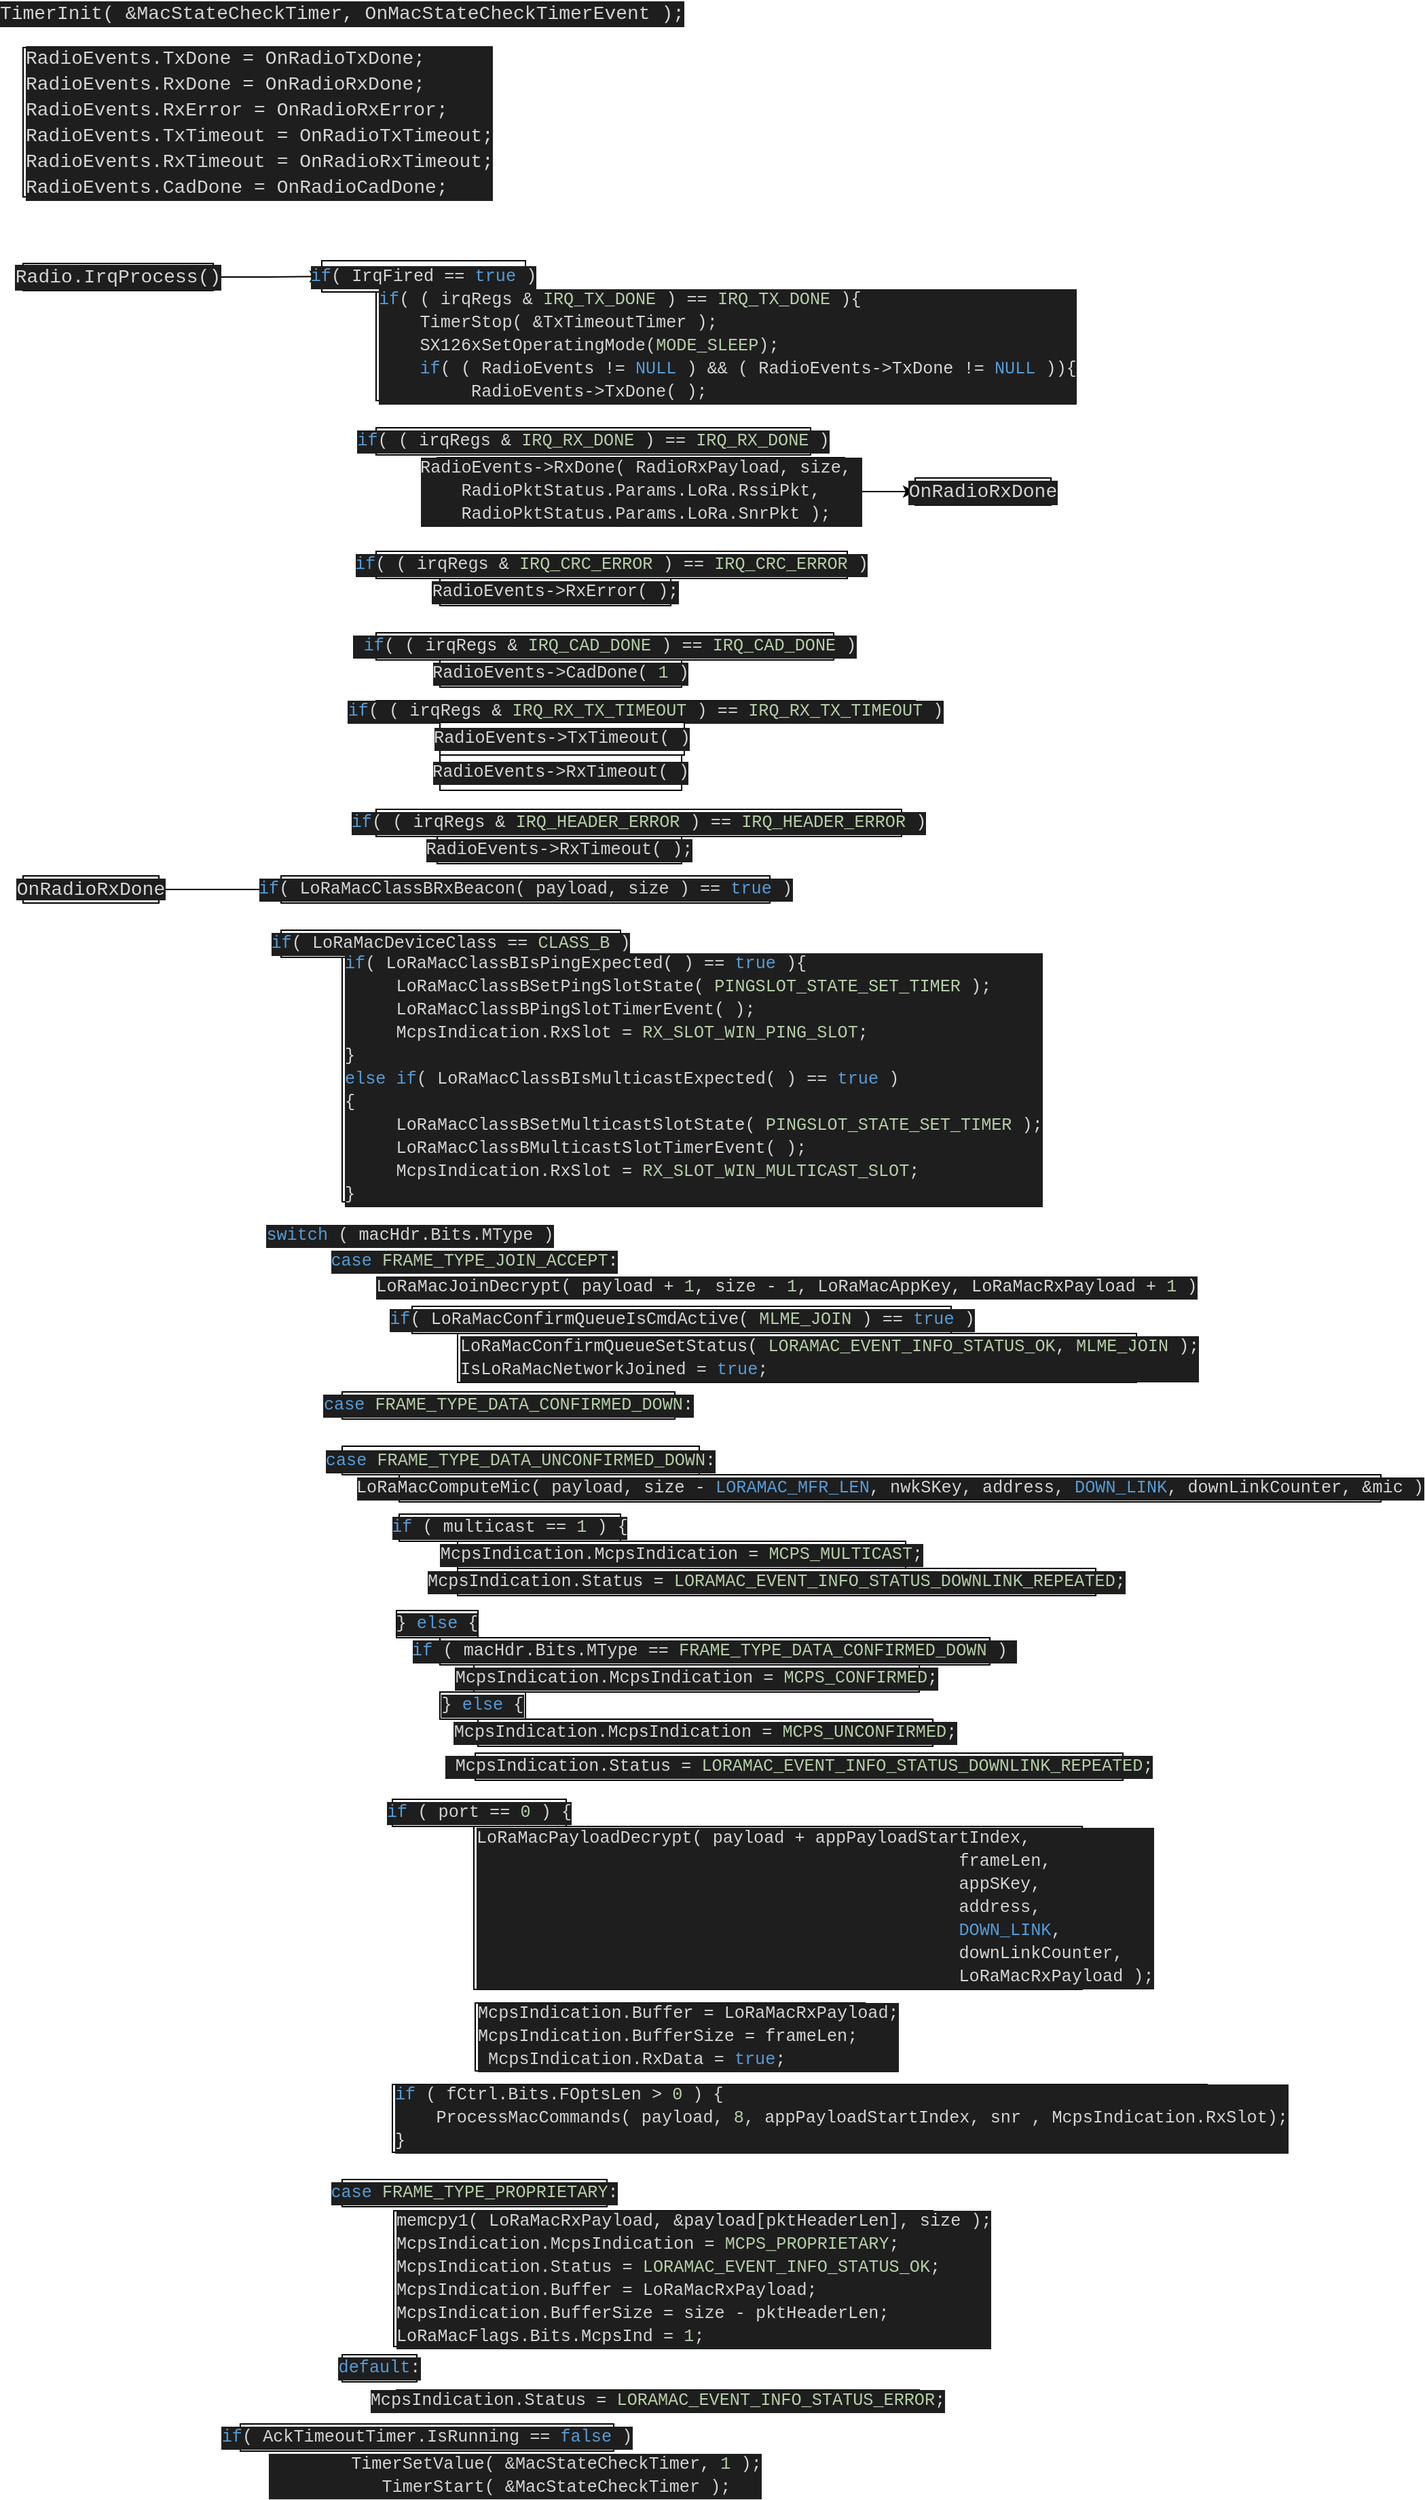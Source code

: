 <mxfile version="12.2.4" pages="1"><diagram id="LWClkBA8g_EKcAiFjIEn" name="Page-1"><mxGraphModel dx="1040" dy="587" grid="1" gridSize="10" guides="1" tooltips="1" connect="1" arrows="1" fold="1" page="1" pageScale="1" pageWidth="827" pageHeight="1169" math="0" shadow="0"><root><mxCell id="0"/><mxCell id="1" parent="0"/><mxCell id="9" value="" style="edgeStyle=orthogonalEdgeStyle;rounded=0;orthogonalLoop=1;jettySize=auto;html=1;" parent="1" source="2" target="8" edge="1"><mxGeometry relative="1" as="geometry"/></mxCell><mxCell id="2" value="&lt;div style=&quot;color: rgb(212 , 212 , 212) ; background-color: rgb(30 , 30 , 30) ; font-family: &amp;#34;consolas&amp;#34; , &amp;#34;courier new&amp;#34; , monospace ; font-size: 14px ; line-height: 19px ; white-space: pre&quot;&gt;Radio.IrqProcess()&lt;/div&gt;" style="rounded=0;whiteSpace=wrap;html=1;" parent="1" vertex="1"><mxGeometry x="40" y="229" width="140" height="20" as="geometry"/></mxCell><mxCell id="8" value="&lt;div style=&quot;color: rgb(212 , 212 , 212) ; background-color: rgb(30 , 30 , 30) ; font-family: &amp;#34;consolas&amp;#34; , &amp;#34;courier new&amp;#34; , monospace ; font-size: 14px ; line-height: 19px ; white-space: pre&quot;&gt;&lt;div style=&quot;font-family: &amp;#34;consolas&amp;#34; , &amp;#34;courier new&amp;#34; , monospace ; font-size: 12.6px ; line-height: 17px&quot;&gt;&lt;span style=&quot;color: #569cd6&quot;&gt;if&lt;/span&gt;( IrqFired == &lt;span style=&quot;color: #569cd6&quot;&gt;true&lt;/span&gt; )&lt;/div&gt;&lt;/div&gt;" style="rounded=0;whiteSpace=wrap;html=1;" parent="1" vertex="1"><mxGeometry x="260" y="227" width="150" height="23" as="geometry"/></mxCell><mxCell id="4" value="&lt;div style=&quot;color: rgb(212 , 212 , 212) ; background-color: rgb(30 , 30 , 30) ; font-family: &amp;#34;consolas&amp;#34; , &amp;#34;courier new&amp;#34; , monospace ; font-size: 14px ; line-height: 19px ; white-space: pre&quot;&gt;TimerInit( &amp;amp;MacStateCheckTimer, OnMacStateCheckTimerEvent );&lt;/div&gt;" style="rounded=0;whiteSpace=wrap;html=1;" parent="1" vertex="1"><mxGeometry x="50" y="40" width="450" height="10" as="geometry"/></mxCell><mxCell id="5" value="&lt;div style=&quot;color: rgb(212 , 212 , 212) ; background-color: rgb(30 , 30 , 30) ; font-family: &amp;#34;consolas&amp;#34; , &amp;#34;courier new&amp;#34; , monospace ; font-size: 14px ; line-height: 19px ; white-space: pre&quot;&gt;&lt;div&gt;RadioEvents.TxDone = OnRadioTxDone;&lt;/div&gt;&lt;div&gt;RadioEvents.RxDone = OnRadioRxDone;&lt;/div&gt;&lt;div&gt;RadioEvents.RxError = OnRadioRxError;&lt;/div&gt;&lt;div&gt;RadioEvents.TxTimeout = OnRadioTxTimeout;&lt;/div&gt;&lt;div&gt;RadioEvents.RxTimeout = OnRadioRxTimeout;&lt;/div&gt;&lt;div&gt;&lt;div style=&quot;font-family: &amp;#34;consolas&amp;#34; , &amp;#34;courier new&amp;#34; , monospace ; line-height: 19px&quot;&gt;RadioEvents.CadDone = OnRadioCadDone;&lt;/div&gt;&lt;/div&gt;&lt;/div&gt;" style="rounded=0;whiteSpace=wrap;html=1;align=left;" parent="1" vertex="1"><mxGeometry x="40" y="70" width="320" height="110" as="geometry"/></mxCell><mxCell id="7" value="&lt;div style=&quot;color: rgb(212 , 212 , 212) ; background-color: rgb(30 , 30 , 30) ; font-family: &amp;#34;consolas&amp;#34; , &amp;#34;courier new&amp;#34; , monospace ; font-size: 12.6px ; line-height: 17px ; white-space: pre&quot;&gt;&lt;div&gt;&lt;span style=&quot;color: #569cd6&quot;&gt;if&lt;/span&gt;( ( irqRegs &amp;amp; &lt;span style=&quot;color: #b5cea8&quot;&gt;IRQ_TX_DONE&lt;/span&gt; ) == &lt;span style=&quot;color: #b5cea8&quot;&gt;IRQ_TX_DONE&lt;/span&gt; ){&lt;/div&gt;&lt;div&gt;&amp;nbsp; &amp;nbsp; TimerStop( &amp;amp;TxTimeoutTimer );&lt;/div&gt;&lt;div&gt;&amp;nbsp; &amp;nbsp; SX126xSetOperatingMode(&lt;span style=&quot;color: #b5cea8&quot;&gt;MODE_SLEEP&lt;/span&gt;);&lt;/div&gt;&lt;div&gt;&amp;nbsp; &amp;nbsp; &lt;span style=&quot;color: #569cd6&quot;&gt;if&lt;/span&gt;( ( RadioEvents != &lt;span style=&quot;color: #569cd6&quot;&gt;NULL&lt;/span&gt; ) &amp;amp;&amp;amp; ( RadioEvents-&amp;gt;TxDone != &lt;span style=&quot;color: #569cd6&quot;&gt;NULL&lt;/span&gt; )){&lt;/div&gt;&lt;div&gt;&amp;nbsp; &amp;nbsp; &amp;nbsp; &amp;nbsp; &amp;nbsp;RadioEvents-&amp;gt;TxDone( );&lt;/div&gt;&lt;/div&gt;" style="rounded=0;whiteSpace=wrap;html=1;align=left;" parent="1" vertex="1"><mxGeometry x="300" y="250" width="460" height="80" as="geometry"/></mxCell><mxCell id="10" value="&lt;div style=&quot;color: rgb(212 , 212 , 212) ; background-color: rgb(30 , 30 , 30) ; font-family: &amp;#34;consolas&amp;#34; , &amp;#34;courier new&amp;#34; , monospace ; font-size: 12.6px ; line-height: 17px ; white-space: pre&quot;&gt;&lt;span style=&quot;color: #569cd6&quot;&gt;if&lt;/span&gt;( ( irqRegs &amp;amp; &lt;span style=&quot;color: #b5cea8&quot;&gt;IRQ_RX_DONE&lt;/span&gt; ) == &lt;span style=&quot;color: #b5cea8&quot;&gt;IRQ_RX_DONE&lt;/span&gt; )&lt;/div&gt;" style="rounded=0;whiteSpace=wrap;html=1;" parent="1" vertex="1"><mxGeometry x="300" y="350" width="320" height="20" as="geometry"/></mxCell><mxCell id="13" value="" style="edgeStyle=orthogonalEdgeStyle;rounded=0;orthogonalLoop=1;jettySize=auto;html=1;" parent="1" source="11" target="12" edge="1"><mxGeometry relative="1" as="geometry"/></mxCell><mxCell id="11" value="&lt;div style=&quot;color: rgb(212 , 212 , 212) ; background-color: rgb(30 , 30 , 30) ; font-family: &amp;#34;consolas&amp;#34; , &amp;#34;courier new&amp;#34; , monospace ; font-size: 12.6px ; line-height: 17px ; white-space: pre&quot;&gt;RadioEvents-&amp;gt;RxDone( RadioRxPayload, size, &lt;/div&gt;&lt;div style=&quot;color: rgb(212 , 212 , 212) ; background-color: rgb(30 , 30 , 30) ; font-family: &amp;#34;consolas&amp;#34; , &amp;#34;courier new&amp;#34; , monospace ; font-size: 12.6px ; line-height: 17px ; white-space: pre&quot;&gt;RadioPktStatus.Params.LoRa.RssiPkt,&lt;/div&gt;&lt;div style=&quot;color: rgb(212 , 212 , 212) ; background-color: rgb(30 , 30 , 30) ; font-family: &amp;#34;consolas&amp;#34; , &amp;#34;courier new&amp;#34; , monospace ; font-size: 12.6px ; line-height: 17px ; white-space: pre&quot;&gt; RadioPktStatus.Params.LoRa.SnrPkt );&lt;/div&gt;" style="rounded=0;whiteSpace=wrap;html=1;" parent="1" vertex="1"><mxGeometry x="345" y="372" width="300" height="50" as="geometry"/></mxCell><mxCell id="12" value="&lt;div style=&quot;color: rgb(212 , 212 , 212) ; background-color: rgb(30 , 30 , 30) ; font-family: &amp;#34;consolas&amp;#34; , &amp;#34;courier new&amp;#34; , monospace ; font-size: 12.6px ; line-height: 17px ; white-space: pre&quot;&gt;&lt;span style=&quot;font-size: 14px ; text-align: left&quot;&gt;OnRadioRxDone&lt;/span&gt;&lt;br&gt;&lt;/div&gt;" style="rounded=0;whiteSpace=wrap;html=1;" parent="1" vertex="1"><mxGeometry x="697" y="387" width="100" height="20" as="geometry"/></mxCell><mxCell id="14" value="&lt;div style=&quot;color: rgb(212 , 212 , 212) ; background-color: rgb(30 , 30 , 30) ; font-family: &amp;#34;consolas&amp;#34; , &amp;#34;courier new&amp;#34; , monospace ; font-size: 12.6px ; line-height: 17px ; white-space: pre&quot;&gt;&lt;span style=&quot;color: #569cd6&quot;&gt;if&lt;/span&gt;( ( irqRegs &amp;amp; &lt;span style=&quot;color: #b5cea8&quot;&gt;IRQ_CRC_ERROR&lt;/span&gt; ) == &lt;span style=&quot;color: #b5cea8&quot;&gt;IRQ_CRC_ERROR&lt;/span&gt; )&lt;/div&gt;" style="rounded=0;whiteSpace=wrap;html=1;" parent="1" vertex="1"><mxGeometry x="300" y="441" width="347" height="20" as="geometry"/></mxCell><mxCell id="15" value="&lt;div style=&quot;color: rgb(212 , 212 , 212) ; background-color: rgb(30 , 30 , 30) ; font-family: &amp;#34;consolas&amp;#34; , &amp;#34;courier new&amp;#34; , monospace ; font-size: 12.6px ; line-height: 17px ; white-space: pre&quot;&gt;RadioEvents-&amp;gt;RxError( );&lt;/div&gt;" style="rounded=0;whiteSpace=wrap;html=1;" parent="1" vertex="1"><mxGeometry x="347" y="461" width="170" height="20" as="geometry"/></mxCell><mxCell id="16" value="&lt;div style=&quot;color: rgb(212 , 212 , 212) ; background-color: rgb(30 , 30 , 30) ; font-family: &amp;#34;consolas&amp;#34; , &amp;#34;courier new&amp;#34; , monospace ; font-size: 12.6px ; line-height: 17px ; white-space: pre&quot;&gt;&amp;nbsp;&lt;span style=&quot;color: #569cd6&quot;&gt;if&lt;/span&gt;( ( irqRegs &amp;amp; &lt;span style=&quot;color: #b5cea8&quot;&gt;IRQ_CAD_DONE&lt;/span&gt; ) == &lt;span style=&quot;color: #b5cea8&quot;&gt;IRQ_CAD_DONE&lt;/span&gt; )&lt;/div&gt;" style="rounded=0;whiteSpace=wrap;html=1;" parent="1" vertex="1"><mxGeometry x="300" y="501" width="337" height="20" as="geometry"/></mxCell><mxCell id="17" value="&lt;div style=&quot;color: rgb(212 , 212 , 212) ; background-color: rgb(30 , 30 , 30) ; font-family: &amp;#34;consolas&amp;#34; , &amp;#34;courier new&amp;#34; , monospace ; font-size: 12.6px ; line-height: 17px ; white-space: pre&quot;&gt;RadioEvents-&amp;gt;CadDone( &lt;span style=&quot;color: #b5cea8&quot;&gt;1&lt;/span&gt; )&lt;/div&gt;" style="rounded=0;whiteSpace=wrap;html=1;" parent="1" vertex="1"><mxGeometry x="347" y="521" width="178" height="20" as="geometry"/></mxCell><mxCell id="18" value="&lt;div style=&quot;color: rgb(212 , 212 , 212) ; background-color: rgb(30 , 30 , 30) ; font-family: &amp;#34;consolas&amp;#34; , &amp;#34;courier new&amp;#34; , monospace ; font-size: 12.6px ; line-height: 17px ; white-space: pre&quot;&gt;&lt;span style=&quot;color: #569cd6&quot;&gt;if&lt;/span&gt;( ( irqRegs &amp;amp; &lt;span style=&quot;color: #b5cea8&quot;&gt;IRQ_RX_TX_TIMEOUT&lt;/span&gt; ) == &lt;span style=&quot;color: #b5cea8&quot;&gt;IRQ_RX_TX_TIMEOUT&lt;/span&gt; )&lt;/div&gt;" style="rounded=0;whiteSpace=wrap;html=1;" parent="1" vertex="1"><mxGeometry x="300" y="551" width="397" height="16" as="geometry"/></mxCell><mxCell id="19" value="&lt;div style=&quot;color: rgb(212 , 212 , 212) ; background-color: rgb(30 , 30 , 30) ; font-family: &amp;#34;consolas&amp;#34; , &amp;#34;courier new&amp;#34; , monospace ; font-size: 12.6px ; line-height: 17px ; white-space: pre&quot;&gt;RadioEvents-&amp;gt;TxTimeout( )&lt;/div&gt;" style="rounded=0;whiteSpace=wrap;html=1;" parent="1" vertex="1"><mxGeometry x="347" y="567" width="180" height="24" as="geometry"/></mxCell><mxCell id="20" value="&lt;div style=&quot;color: rgb(212 , 212 , 212) ; background-color: rgb(30 , 30 , 30) ; font-family: &amp;#34;consolas&amp;#34; , &amp;#34;courier new&amp;#34; , monospace ; font-size: 12.6px ; line-height: 17px ; white-space: pre&quot;&gt;RadioEvents-&amp;gt;RxTimeout( )&lt;/div&gt;" style="rounded=0;whiteSpace=wrap;html=1;" parent="1" vertex="1"><mxGeometry x="347" y="591" width="178" height="26" as="geometry"/></mxCell><mxCell id="21" value="&lt;div style=&quot;color: rgb(212 , 212 , 212) ; background-color: rgb(30 , 30 , 30) ; font-family: &amp;#34;consolas&amp;#34; , &amp;#34;courier new&amp;#34; , monospace ; font-size: 12.6px ; line-height: 17px ; white-space: pre&quot;&gt;&lt;span style=&quot;color: #569cd6&quot;&gt;if&lt;/span&gt;( ( irqRegs &amp;amp; &lt;span style=&quot;color: #b5cea8&quot;&gt;IRQ_HEADER_ERROR&lt;/span&gt; ) == &lt;span style=&quot;color: #b5cea8&quot;&gt;IRQ_HEADER_ERROR&lt;/span&gt; )&lt;/div&gt;" style="rounded=0;whiteSpace=wrap;html=1;" parent="1" vertex="1"><mxGeometry x="300" y="631" width="387" height="20" as="geometry"/></mxCell><mxCell id="22" value="&lt;div style=&quot;color: rgb(212 , 212 , 212) ; background-color: rgb(30 , 30 , 30) ; font-family: &amp;#34;consolas&amp;#34; , &amp;#34;courier new&amp;#34; , monospace ; font-size: 12.6px ; line-height: 17px ; white-space: pre&quot;&gt;RadioEvents-&amp;gt;RxTimeout( );&lt;/div&gt;" style="rounded=0;whiteSpace=wrap;html=1;" parent="1" vertex="1"><mxGeometry x="345" y="651" width="180" height="20" as="geometry"/></mxCell><mxCell id="25" value="" style="edgeStyle=orthogonalEdgeStyle;rounded=0;orthogonalLoop=1;jettySize=auto;html=1;" parent="1" source="23" target="24" edge="1"><mxGeometry relative="1" as="geometry"/></mxCell><mxCell id="23" value="&lt;span style=&quot;color: rgb(212 , 212 , 212) ; font-family: &amp;#34;consolas&amp;#34; , &amp;#34;courier new&amp;#34; , monospace ; font-size: 14px ; text-align: left ; white-space: pre ; background-color: rgb(30 , 30 , 30)&quot;&gt;OnRadioRxDone&lt;/span&gt;" style="rounded=0;whiteSpace=wrap;html=1;" parent="1" vertex="1"><mxGeometry x="40" y="680" width="100" height="20" as="geometry"/></mxCell><mxCell id="24" value="&lt;div style=&quot;color: rgb(212 , 212 , 212) ; background-color: rgb(30 , 30 , 30) ; font-family: &amp;#34;consolas&amp;#34; , &amp;#34;courier new&amp;#34; , monospace ; font-size: 12.6px ; line-height: 17px ; white-space: pre&quot;&gt;&lt;span style=&quot;color: #569cd6&quot;&gt;if&lt;/span&gt;( LoRaMacClassBRxBeacon( payload, size ) == &lt;span style=&quot;color: #569cd6&quot;&gt;true&lt;/span&gt; )&lt;/div&gt;" style="rounded=0;whiteSpace=wrap;html=1;" parent="1" vertex="1"><mxGeometry x="230" y="680" width="360" height="20" as="geometry"/></mxCell><mxCell id="26" value="&lt;div style=&quot;color: rgb(212 , 212 , 212) ; background-color: rgb(30 , 30 , 30) ; font-family: &amp;#34;consolas&amp;#34; , &amp;#34;courier new&amp;#34; , monospace ; font-size: 12.6px ; line-height: 17px ; white-space: pre&quot;&gt;&lt;span style=&quot;color: #569cd6&quot;&gt;if&lt;/span&gt;( LoRaMacDeviceClass == &lt;span style=&quot;color: #b5cea8&quot;&gt;CLASS_B&lt;/span&gt; )&lt;/div&gt;" style="rounded=0;whiteSpace=wrap;html=1;" parent="1" vertex="1"><mxGeometry x="230" y="720" width="250" height="20" as="geometry"/></mxCell><mxCell id="27" value="&lt;div style=&quot;color: rgb(212 , 212 , 212) ; background-color: rgb(30 , 30 , 30) ; font-family: &amp;#34;consolas&amp;#34; , &amp;#34;courier new&amp;#34; , monospace ; font-size: 12.6px ; line-height: 17px ; white-space: pre&quot;&gt;&lt;div&gt;&lt;span style=&quot;color: #569cd6&quot;&gt;if&lt;/span&gt;( LoRaMacClassBIsPingExpected( ) == &lt;span style=&quot;color: #569cd6&quot;&gt;true&lt;/span&gt; ){&lt;/div&gt;&lt;div&gt;&amp;nbsp; &amp;nbsp; &amp;nbsp;LoRaMacClassBSetPingSlotState( &lt;span style=&quot;color: #b5cea8&quot;&gt;PINGSLOT_STATE_SET_TIMER&lt;/span&gt; );&lt;/div&gt;&lt;div&gt;&amp;nbsp; &amp;nbsp; &amp;nbsp;LoRaMacClassBPingSlotTimerEvent( );&lt;/div&gt;&lt;div&gt;&amp;nbsp; &amp;nbsp; &amp;nbsp;McpsIndication.RxSlot = &lt;span style=&quot;color: #b5cea8&quot;&gt;RX_SLOT_WIN_PING_SLOT&lt;/span&gt;;&lt;/div&gt;&lt;div&gt;}&lt;/div&gt;&lt;div&gt;&lt;span style=&quot;color: #569cd6&quot;&gt;else&lt;/span&gt; &lt;span style=&quot;color: #569cd6&quot;&gt;if&lt;/span&gt;( LoRaMacClassBIsMulticastExpected( ) == &lt;span style=&quot;color: #569cd6&quot;&gt;true&lt;/span&gt; )&lt;/div&gt;&lt;div&gt;{&lt;/div&gt;&lt;div&gt;&amp;nbsp; &amp;nbsp; &amp;nbsp;LoRaMacClassBSetMulticastSlotState( &lt;span style=&quot;color: #b5cea8&quot;&gt;PINGSLOT_STATE_SET_TIMER&lt;/span&gt; );&lt;/div&gt;&lt;div&gt;&amp;nbsp; &amp;nbsp; &amp;nbsp;LoRaMacClassBMulticastSlotTimerEvent( );&lt;/div&gt;&lt;div&gt;&amp;nbsp; &amp;nbsp; &amp;nbsp;McpsIndication.RxSlot = &lt;span style=&quot;color: #b5cea8&quot;&gt;RX_SLOT_WIN_MULTICAST_SLOT&lt;/span&gt;;&lt;/div&gt;&lt;div&gt;}&lt;/div&gt;&lt;/div&gt;" style="rounded=0;whiteSpace=wrap;html=1;align=left;" parent="1" vertex="1"><mxGeometry x="275" y="740" width="475" height="180" as="geometry"/></mxCell><mxCell id="28" value="&lt;div style=&quot;color: rgb(212 , 212 , 212) ; background-color: rgb(30 , 30 , 30) ; font-family: &amp;#34;consolas&amp;#34; , &amp;#34;courier new&amp;#34; , monospace ; font-size: 12.6px ; line-height: 17px ; white-space: pre&quot;&gt;&lt;span style=&quot;color: #569cd6&quot;&gt;switch&lt;/span&gt; ( macHdr.Bits.MType )&lt;/div&gt;" style="rounded=0;whiteSpace=wrap;html=1;" parent="1" vertex="1"><mxGeometry x="230" y="940" width="190" height="10" as="geometry"/></mxCell><mxCell id="29" value="&lt;div style=&quot;color: rgb(212 , 212 , 212) ; background-color: rgb(30 , 30 , 30) ; font-family: &amp;#34;consolas&amp;#34; , &amp;#34;courier new&amp;#34; , monospace ; font-size: 12.6px ; line-height: 17px ; white-space: pre&quot;&gt;&lt;span style=&quot;color: #569cd6&quot;&gt;case&lt;/span&gt; &lt;span style=&quot;color: #b5cea8&quot;&gt;FRAME_TYPE_JOIN_ACCEPT&lt;/span&gt;:&lt;/div&gt;" style="rounded=0;whiteSpace=wrap;html=1;" parent="1" vertex="1"><mxGeometry x="275" y="959" width="195" height="10" as="geometry"/></mxCell><mxCell id="30" value="&lt;div style=&quot;color: rgb(212 , 212 , 212) ; background-color: rgb(30 , 30 , 30) ; font-family: &amp;#34;consolas&amp;#34; , &amp;#34;courier new&amp;#34; , monospace ; font-size: 12.6px ; line-height: 17px ; white-space: pre&quot;&gt;LoRaMacJoinDecrypt( payload + &lt;span style=&quot;color: #b5cea8&quot;&gt;1&lt;/span&gt;, size - &lt;span style=&quot;color: #b5cea8&quot;&gt;1&lt;/span&gt;, LoRaMacAppKey, LoRaMacRxPayload + &lt;span style=&quot;color: #b5cea8&quot;&gt;1&lt;/span&gt; )&lt;/div&gt;" style="rounded=0;whiteSpace=wrap;html=1;" parent="1" vertex="1"><mxGeometry x="325" y="976" width="555" height="14" as="geometry"/></mxCell><mxCell id="31" value="&lt;div style=&quot;color: rgb(212 , 212 , 212) ; background-color: rgb(30 , 30 , 30) ; font-family: &amp;#34;consolas&amp;#34; , &amp;#34;courier new&amp;#34; , monospace ; font-size: 12.6px ; line-height: 17px ; white-space: pre&quot;&gt;&lt;span style=&quot;color: #569cd6&quot;&gt;if&lt;/span&gt;( LoRaMacConfirmQueueIsCmdActive( &lt;span style=&quot;color: #b5cea8&quot;&gt;MLME_JOIN&lt;/span&gt; ) == &lt;span style=&quot;color: #569cd6&quot;&gt;true&lt;/span&gt; )&lt;/div&gt;" style="rounded=0;whiteSpace=wrap;html=1;" parent="1" vertex="1"><mxGeometry x="326.5" y="997" width="397" height="20" as="geometry"/></mxCell><mxCell id="32" value="&lt;div style=&quot;color: rgb(212 , 212 , 212) ; background-color: rgb(30 , 30 , 30) ; font-family: &amp;#34;consolas&amp;#34; , &amp;#34;courier new&amp;#34; , monospace ; font-size: 12.6px ; line-height: 17px ; white-space: pre&quot;&gt;&lt;div&gt;LoRaMacConfirmQueueSetStatus( &lt;span style=&quot;color: #b5cea8&quot;&gt;LORAMAC_EVENT_INFO_STATUS_OK&lt;/span&gt;, &lt;span style=&quot;color: #b5cea8&quot;&gt;MLME_JOIN&lt;/span&gt; );&lt;/div&gt;&lt;div&gt;IsLoRaMacNetworkJoined = &lt;span style=&quot;color: #569cd6&quot;&gt;true&lt;/span&gt;;&lt;/div&gt;&lt;/div&gt;" style="rounded=0;whiteSpace=wrap;html=1;align=left;" parent="1" vertex="1"><mxGeometry x="360" y="1017" width="500" height="36" as="geometry"/></mxCell><mxCell id="33" value="&lt;div style=&quot;color: rgb(212 , 212 , 212) ; background-color: rgb(30 , 30 , 30) ; font-family: &amp;#34;consolas&amp;#34; , &amp;#34;courier new&amp;#34; , monospace ; font-size: 12.6px ; line-height: 17px ; white-space: pre&quot;&gt;&lt;span style=&quot;color: #569cd6&quot;&gt;case&lt;/span&gt; &lt;span style=&quot;color: #b5cea8&quot;&gt;FRAME_TYPE_DATA_CONFIRMED_DOWN&lt;/span&gt;:&lt;/div&gt;" style="rounded=0;whiteSpace=wrap;html=1;" parent="1" vertex="1"><mxGeometry x="275" y="1060" width="245" height="20" as="geometry"/></mxCell><mxCell id="34" value="&lt;div style=&quot;color: rgb(212 , 212 , 212) ; background-color: rgb(30 , 30 , 30) ; font-family: &amp;#34;consolas&amp;#34; , &amp;#34;courier new&amp;#34; , monospace ; font-size: 12.6px ; line-height: 17px ; white-space: pre&quot;&gt;&lt;span style=&quot;color: #569cd6&quot;&gt;case&lt;/span&gt; &lt;span style=&quot;color: #b5cea8&quot;&gt;FRAME_TYPE_DATA_UNCONFIRMED_DOWN&lt;/span&gt;:&lt;/div&gt;" style="rounded=0;whiteSpace=wrap;html=1;" parent="1" vertex="1"><mxGeometry x="275" y="1100" width="263" height="21" as="geometry"/></mxCell><mxCell id="35" value="&lt;div style=&quot;color: rgb(212 , 212 , 212) ; background-color: rgb(30 , 30 , 30) ; font-family: &amp;#34;consolas&amp;#34; , &amp;#34;courier new&amp;#34; , monospace ; font-size: 12.6px ; line-height: 17px ; white-space: pre&quot;&gt;LoRaMacComputeMic( payload, size - &lt;span style=&quot;color: #569cd6&quot;&gt;LORAMAC_MFR_LEN&lt;/span&gt;, nwkSKey, address, &lt;span style=&quot;color: #569cd6&quot;&gt;DOWN_LINK&lt;/span&gt;, downLinkCounter, &amp;amp;mic )&lt;/div&gt;" style="rounded=0;whiteSpace=wrap;html=1;" parent="1" vertex="1"><mxGeometry x="317" y="1121" width="723" height="20" as="geometry"/></mxCell><mxCell id="36" value="&lt;div style=&quot;color: rgb(212 , 212 , 212) ; background-color: rgb(30 , 30 , 30) ; font-family: &amp;#34;consolas&amp;#34; , &amp;#34;courier new&amp;#34; , monospace ; font-size: 12.6px ; line-height: 17px ; white-space: pre&quot;&gt;&lt;span style=&quot;color: #569cd6&quot;&gt;if&lt;/span&gt; ( multicast == &lt;span style=&quot;color: #b5cea8&quot;&gt;1&lt;/span&gt; ) {&lt;/div&gt;" style="rounded=0;whiteSpace=wrap;html=1;" parent="1" vertex="1"><mxGeometry x="317" y="1150" width="163" height="20" as="geometry"/></mxCell><mxCell id="37" value="&lt;div style=&quot;color: rgb(212 , 212 , 212) ; background-color: rgb(30 , 30 , 30) ; font-family: &amp;#34;consolas&amp;#34; , &amp;#34;courier new&amp;#34; , monospace ; font-size: 12.6px ; line-height: 17px ; white-space: pre&quot;&gt;McpsIndication.McpsIndication = &lt;span style=&quot;color: #b5cea8&quot;&gt;MCPS_MULTICAST&lt;/span&gt;;&lt;/div&gt;" style="rounded=0;whiteSpace=wrap;html=1;" parent="1" vertex="1"><mxGeometry x="360" y="1170" width="330" height="20" as="geometry"/></mxCell><mxCell id="38" value="&lt;div style=&quot;color: rgb(212 , 212 , 212) ; background-color: rgb(30 , 30 , 30) ; font-family: &amp;#34;consolas&amp;#34; , &amp;#34;courier new&amp;#34; , monospace ; font-size: 12.6px ; line-height: 17px ; white-space: pre&quot;&gt;&lt;span style=&quot;color: #569cd6&quot;&gt;if&lt;/span&gt; ( macHdr.Bits.MType == &lt;span style=&quot;color: #b5cea8&quot;&gt;FRAME_TYPE_DATA_CONFIRMED_DOWN&lt;/span&gt; ) &lt;/div&gt;" style="rounded=0;whiteSpace=wrap;html=1;" parent="1" vertex="1"><mxGeometry x="347" y="1241" width="405" height="20" as="geometry"/></mxCell><mxCell id="39" value="&lt;div style=&quot;color: rgb(212 , 212 , 212) ; background-color: rgb(30 , 30 , 30) ; font-family: &amp;#34;consolas&amp;#34; , &amp;#34;courier new&amp;#34; , monospace ; font-size: 12.6px ; line-height: 17px ; white-space: pre&quot;&gt;} &lt;span style=&quot;color: #569cd6&quot;&gt;else&lt;/span&gt; {&lt;/div&gt;" style="rounded=0;whiteSpace=wrap;html=1;" parent="1" vertex="1"><mxGeometry x="315" y="1221" width="60" height="20" as="geometry"/></mxCell><mxCell id="40" value="&lt;div style=&quot;color: rgb(212 , 212 , 212) ; background-color: rgb(30 , 30 , 30) ; font-family: &amp;#34;consolas&amp;#34; , &amp;#34;courier new&amp;#34; , monospace ; font-size: 12.6px ; line-height: 17px ; white-space: pre&quot;&gt;McpsIndication.McpsIndication = &lt;span style=&quot;color: #b5cea8&quot;&gt;MCPS_CONFIRMED&lt;/span&gt;;&lt;/div&gt;" style="rounded=0;whiteSpace=wrap;html=1;" parent="1" vertex="1"><mxGeometry x="372" y="1261" width="328" height="20" as="geometry"/></mxCell><mxCell id="41" value="&lt;div style=&quot;color: rgb(212 , 212 , 212) ; background-color: rgb(30 , 30 , 30) ; font-family: &amp;#34;consolas&amp;#34; , &amp;#34;courier new&amp;#34; , monospace ; font-size: 12.6px ; line-height: 17px ; white-space: pre&quot;&gt;} &lt;span style=&quot;color: #569cd6&quot;&gt;else&lt;/span&gt; {&lt;/div&gt;" style="rounded=0;whiteSpace=wrap;html=1;" parent="1" vertex="1"><mxGeometry x="347" y="1281" width="63" height="20" as="geometry"/></mxCell><mxCell id="42" value="&lt;div style=&quot;color: rgb(212 , 212 , 212) ; background-color: rgb(30 , 30 , 30) ; font-family: &amp;#34;consolas&amp;#34; , &amp;#34;courier new&amp;#34; , monospace ; font-size: 12.6px ; line-height: 17px ; white-space: pre&quot;&gt;McpsIndication.McpsIndication = &lt;span style=&quot;color: #b5cea8&quot;&gt;MCPS_UNCONFIRMED&lt;/span&gt;;&lt;/div&gt;" style="rounded=0;whiteSpace=wrap;html=1;" parent="1" vertex="1"><mxGeometry x="375" y="1301" width="335" height="20" as="geometry"/></mxCell><mxCell id="43" value="&lt;div style=&quot;color: rgb(212 , 212 , 212) ; background-color: rgb(30 , 30 , 30) ; font-family: &amp;#34;consolas&amp;#34; , &amp;#34;courier new&amp;#34; , monospace ; font-size: 12.6px ; line-height: 17px ; white-space: pre&quot;&gt;&amp;nbsp;McpsIndication.Status = &lt;span style=&quot;color: #b5cea8&quot;&gt;LORAMAC_EVENT_INFO_STATUS_DOWNLINK_REPEATED&lt;/span&gt;;&lt;/div&gt;" style="rounded=0;whiteSpace=wrap;html=1;" parent="1" vertex="1"><mxGeometry x="373" y="1326" width="477" height="20" as="geometry"/></mxCell><mxCell id="45" value="&lt;div style=&quot;color: rgb(212 , 212 , 212) ; background-color: rgb(30 , 30 , 30) ; font-family: &amp;#34;consolas&amp;#34; , &amp;#34;courier new&amp;#34; , monospace ; font-size: 12.6px ; line-height: 17px ; white-space: pre&quot;&gt;McpsIndication.Status = &lt;span style=&quot;color: #b5cea8&quot;&gt;LORAMAC_EVENT_INFO_STATUS_DOWNLINK_REPEATED&lt;/span&gt;;&lt;/div&gt;" style="rounded=0;whiteSpace=wrap;html=1;" parent="1" vertex="1"><mxGeometry x="360" y="1190" width="470" height="20" as="geometry"/></mxCell><mxCell id="46" value="&lt;div style=&quot;color: rgb(212 , 212 , 212) ; background-color: rgb(30 , 30 , 30) ; font-family: &amp;#34;consolas&amp;#34; , &amp;#34;courier new&amp;#34; , monospace ; font-size: 12.6px ; line-height: 17px ; white-space: pre&quot;&gt;&lt;span style=&quot;color: #569cd6&quot;&gt;if&lt;/span&gt; ( port == &lt;span style=&quot;color: #b5cea8&quot;&gt;0&lt;/span&gt; ) {&lt;/div&gt;" style="rounded=0;whiteSpace=wrap;html=1;" parent="1" vertex="1"><mxGeometry x="312" y="1360" width="128" height="20" as="geometry"/></mxCell><mxCell id="47" value="&lt;div style=&quot;color: rgb(212 , 212 , 212) ; background-color: rgb(30 , 30 , 30) ; font-family: &amp;#34;consolas&amp;#34; , &amp;#34;courier new&amp;#34; , monospace ; font-size: 12.6px ; line-height: 17px ; white-space: pre&quot;&gt;&lt;div&gt;LoRaMacPayloadDecrypt( payload + appPayloadStartIndex,&lt;/div&gt;&lt;div&gt;&amp;nbsp; &amp;nbsp; &amp;nbsp; &amp;nbsp; &amp;nbsp; &amp;nbsp; &amp;nbsp; &amp;nbsp; &amp;nbsp; &amp;nbsp; &amp;nbsp; &amp;nbsp; &amp;nbsp; &amp;nbsp; &amp;nbsp; &amp;nbsp; &amp;nbsp; &amp;nbsp; &amp;nbsp; &amp;nbsp; &amp;nbsp; &amp;nbsp; &amp;nbsp; &amp;nbsp;frameLen,&lt;/div&gt;&lt;div&gt;&amp;nbsp; &amp;nbsp; &amp;nbsp; &amp;nbsp; &amp;nbsp; &amp;nbsp; &amp;nbsp; &amp;nbsp; &amp;nbsp; &amp;nbsp; &amp;nbsp; &amp;nbsp; &amp;nbsp; &amp;nbsp; &amp;nbsp; &amp;nbsp; &amp;nbsp; &amp;nbsp; &amp;nbsp; &amp;nbsp; &amp;nbsp; &amp;nbsp; &amp;nbsp; &amp;nbsp;appSKey,&lt;/div&gt;&lt;div&gt;&amp;nbsp; &amp;nbsp; &amp;nbsp; &amp;nbsp; &amp;nbsp; &amp;nbsp; &amp;nbsp; &amp;nbsp; &amp;nbsp; &amp;nbsp; &amp;nbsp; &amp;nbsp; &amp;nbsp; &amp;nbsp; &amp;nbsp; &amp;nbsp; &amp;nbsp; &amp;nbsp; &amp;nbsp; &amp;nbsp; &amp;nbsp; &amp;nbsp; &amp;nbsp; &amp;nbsp;address,&lt;/div&gt;&lt;div&gt;&amp;nbsp; &amp;nbsp; &amp;nbsp; &amp;nbsp; &amp;nbsp; &amp;nbsp; &amp;nbsp; &amp;nbsp; &amp;nbsp; &amp;nbsp; &amp;nbsp; &amp;nbsp; &amp;nbsp; &amp;nbsp; &amp;nbsp; &amp;nbsp; &amp;nbsp; &amp;nbsp; &amp;nbsp; &amp;nbsp; &amp;nbsp; &amp;nbsp; &amp;nbsp; &amp;nbsp;&lt;span style=&quot;color: #569cd6&quot;&gt;DOWN_LINK&lt;/span&gt;,&lt;/div&gt;&lt;div&gt;&amp;nbsp; &amp;nbsp; &amp;nbsp; &amp;nbsp; &amp;nbsp; &amp;nbsp; &amp;nbsp; &amp;nbsp; &amp;nbsp; &amp;nbsp; &amp;nbsp; &amp;nbsp; &amp;nbsp; &amp;nbsp; &amp;nbsp; &amp;nbsp; &amp;nbsp; &amp;nbsp; &amp;nbsp; &amp;nbsp; &amp;nbsp; &amp;nbsp; &amp;nbsp; &amp;nbsp;downLinkCounter,&lt;/div&gt;&lt;div&gt;&amp;nbsp; &amp;nbsp; &amp;nbsp; &amp;nbsp; &amp;nbsp; &amp;nbsp; &amp;nbsp; &amp;nbsp; &amp;nbsp; &amp;nbsp; &amp;nbsp; &amp;nbsp; &amp;nbsp; &amp;nbsp; &amp;nbsp; &amp;nbsp; &amp;nbsp; &amp;nbsp; &amp;nbsp; &amp;nbsp; &amp;nbsp; &amp;nbsp; &amp;nbsp; &amp;nbsp;LoRaMacRxPayload );&lt;/div&gt;&lt;/div&gt;" style="rounded=0;whiteSpace=wrap;html=1;align=left;" parent="1" vertex="1"><mxGeometry x="372" y="1380" width="448" height="120" as="geometry"/></mxCell><mxCell id="48" value="&lt;div style=&quot;color: rgb(212 , 212 , 212) ; background-color: rgb(30 , 30 , 30) ; font-family: &amp;#34;consolas&amp;#34; , &amp;#34;courier new&amp;#34; , monospace ; font-size: 12.6px ; line-height: 17px ; white-space: pre&quot;&gt;&lt;div&gt;McpsIndication.Buffer = LoRaMacRxPayload;&lt;/div&gt;&lt;div&gt;McpsIndication.BufferSize = frameLen;&lt;/div&gt;&lt;div&gt; McpsIndication.RxData = &lt;span style=&quot;color: #569cd6&quot;&gt;true&lt;/span&gt;;&lt;/div&gt;&lt;/div&gt;" style="rounded=0;whiteSpace=wrap;html=1;align=left;" parent="1" vertex="1"><mxGeometry x="373" y="1510" width="287" height="50" as="geometry"/></mxCell><mxCell id="49" value="&lt;div style=&quot;color: rgb(212 , 212 , 212) ; background-color: rgb(30 , 30 , 30) ; font-family: &amp;#34;consolas&amp;#34; , &amp;#34;courier new&amp;#34; , monospace ; font-size: 12.6px ; line-height: 17px ; white-space: pre&quot;&gt;&lt;div&gt;&lt;span style=&quot;color: #569cd6&quot;&gt;if&lt;/span&gt; ( fCtrl.Bits.FOptsLen &amp;gt; &lt;span style=&quot;color: #b5cea8&quot;&gt;0&lt;/span&gt; ) {&lt;/div&gt;&lt;div&gt;&amp;nbsp; &amp;nbsp; ProcessMacCommands( payload, &lt;span style=&quot;color: #b5cea8&quot;&gt;8&lt;/span&gt;, appPayloadStartIndex, snr , McpsIndication.RxSlot);&lt;/div&gt;&lt;div&gt;}&lt;/div&gt;&lt;/div&gt;" style="rounded=0;whiteSpace=wrap;html=1;align=left;" parent="1" vertex="1"><mxGeometry x="312" y="1570" width="600" height="50" as="geometry"/></mxCell><mxCell id="50" value="&lt;div style=&quot;color: rgb(212 , 212 , 212) ; background-color: rgb(30 , 30 , 30) ; font-family: &amp;#34;consolas&amp;#34; , &amp;#34;courier new&amp;#34; , monospace ; font-size: 12.6px ; line-height: 17px ; white-space: pre&quot;&gt;&lt;span style=&quot;color: #569cd6&quot;&gt;case&lt;/span&gt; &lt;span style=&quot;color: #b5cea8&quot;&gt;FRAME_TYPE_PROPRIETARY&lt;/span&gt;:&lt;/div&gt;" style="rounded=0;whiteSpace=wrap;html=1;" parent="1" vertex="1"><mxGeometry x="275" y="1640" width="195" height="20" as="geometry"/></mxCell><mxCell id="51" value="&lt;div style=&quot;color: rgb(212 , 212 , 212) ; background-color: rgb(30 , 30 , 30) ; font-family: &amp;#34;consolas&amp;#34; , &amp;#34;courier new&amp;#34; , monospace ; font-size: 12.6px ; line-height: 17px ; white-space: pre&quot;&gt;&lt;div&gt;memcpy1( LoRaMacRxPayload, &amp;amp;payload[pktHeaderLen], size );&lt;/div&gt;&lt;div&gt;McpsIndication.McpsIndication = &lt;span style=&quot;color: #b5cea8&quot;&gt;MCPS_PROPRIETARY&lt;/span&gt;;&lt;/div&gt;&lt;div&gt;McpsIndication.Status = &lt;span style=&quot;color: #b5cea8&quot;&gt;LORAMAC_EVENT_INFO_STATUS_OK&lt;/span&gt;;&lt;/div&gt;&lt;div&gt;McpsIndication.Buffer = LoRaMacRxPayload;&lt;/div&gt;&lt;div&gt;McpsIndication.BufferSize = size - pktHeaderLen;&lt;/div&gt;&lt;div&gt;LoRaMacFlags.Bits.McpsInd = &lt;span style=&quot;color: #b5cea8&quot;&gt;1&lt;/span&gt;;&lt;/div&gt;&lt;/div&gt;" style="rounded=0;whiteSpace=wrap;html=1;align=left;" parent="1" vertex="1"><mxGeometry x="313" y="1663" width="397" height="100" as="geometry"/></mxCell><mxCell id="52" value="&lt;div style=&quot;color: rgb(212 , 212 , 212) ; background-color: rgb(30 , 30 , 30) ; font-family: &amp;#34;consolas&amp;#34; , &amp;#34;courier new&amp;#34; , monospace ; font-size: 12.6px ; line-height: 17px ; white-space: pre&quot;&gt;&lt;span style=&quot;color: #569cd6&quot;&gt;default&lt;/span&gt;:&lt;/div&gt;" style="rounded=0;whiteSpace=wrap;html=1;" parent="1" vertex="1"><mxGeometry x="275" y="1769" width="55" height="20" as="geometry"/></mxCell><mxCell id="53" value="&lt;div style=&quot;color: rgb(212 , 212 , 212) ; background-color: rgb(30 , 30 , 30) ; font-family: &amp;#34;consolas&amp;#34; , &amp;#34;courier new&amp;#34; , monospace ; font-size: 12.6px ; line-height: 17px ; white-space: pre&quot;&gt;McpsIndication.Status = &lt;span style=&quot;color: #b5cea8&quot;&gt;LORAMAC_EVENT_INFO_STATUS_ERROR&lt;/span&gt;;&lt;/div&gt;" style="rounded=0;whiteSpace=wrap;html=1;" parent="1" vertex="1"><mxGeometry x="315" y="1795" width="385" height="15" as="geometry"/></mxCell><mxCell id="54" value="&lt;div style=&quot;color: rgb(212 , 212 , 212) ; background-color: rgb(30 , 30 , 30) ; font-family: &amp;#34;consolas&amp;#34; , &amp;#34;courier new&amp;#34; , monospace ; font-size: 12.6px ; line-height: 17px ; white-space: pre&quot;&gt;&lt;span style=&quot;color: #569cd6&quot;&gt;if&lt;/span&gt;( AckTimeoutTimer.IsRunning == &lt;span style=&quot;color: #569cd6&quot;&gt;false&lt;/span&gt; )&lt;/div&gt;" style="rounded=0;whiteSpace=wrap;html=1;" parent="1" vertex="1"><mxGeometry x="200" y="1820" width="275" height="20" as="geometry"/></mxCell><mxCell id="55" value="&lt;div style=&quot;color: rgb(212 , 212 , 212) ; background-color: rgb(30 , 30 , 30) ; font-family: &amp;#34;consolas&amp;#34; , &amp;#34;courier new&amp;#34; , monospace ; font-size: 12.6px ; line-height: 17px ; white-space: pre&quot;&gt;&lt;div&gt;&amp;nbsp; &amp;nbsp; &amp;nbsp; &amp;nbsp; TimerSetValue( &amp;amp;MacStateCheckTimer, &lt;span style=&quot;color: #b5cea8&quot;&gt;1&lt;/span&gt; );&lt;/div&gt;&lt;div&gt;&amp;nbsp; &amp;nbsp; &amp;nbsp; &amp;nbsp; TimerStart( &amp;amp;MacStateCheckTimer );&lt;/div&gt;&lt;/div&gt;" style="rounded=0;whiteSpace=wrap;html=1;" parent="1" vertex="1"><mxGeometry x="235" y="1843" width="335" height="30" as="geometry"/></mxCell></root></mxGraphModel></diagram></mxfile>
